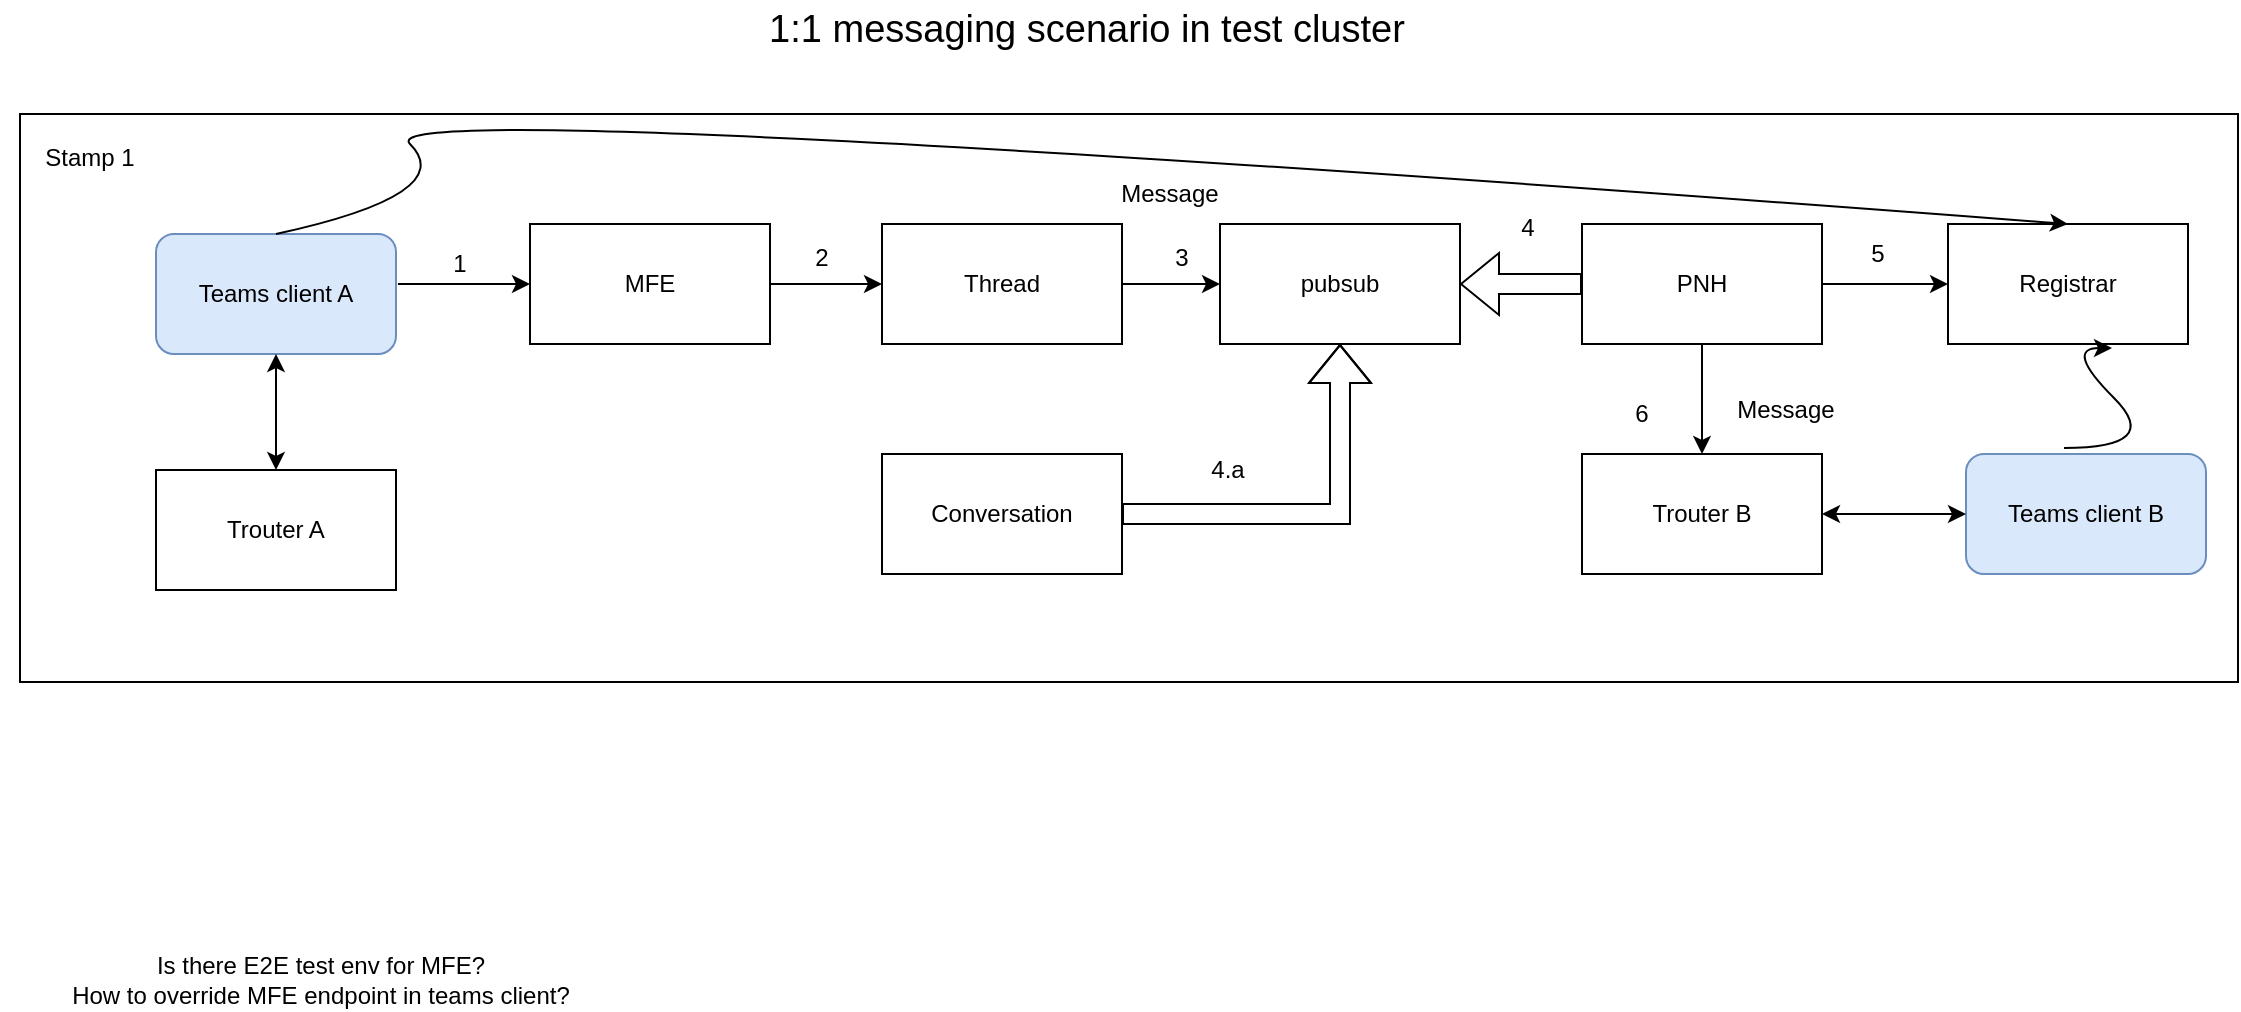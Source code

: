 <mxfile version="24.4.13" type="github">
  <diagram name="Page-1" id="89X0OO9_uZhQcRqU3iFE">
    <mxGraphModel dx="2828" dy="943" grid="0" gridSize="10" guides="1" tooltips="1" connect="1" arrows="1" fold="1" page="1" pageScale="1" pageWidth="1100" pageHeight="850" math="0" shadow="0">
      <root>
        <mxCell id="0" />
        <mxCell id="1" parent="0" />
        <mxCell id="JYjwAP-SkP5F_5M3dpSB-24" value="" style="rounded=0;whiteSpace=wrap;html=1;" vertex="1" parent="1">
          <mxGeometry x="-5" y="247" width="1109" height="284" as="geometry" />
        </mxCell>
        <mxCell id="JYjwAP-SkP5F_5M3dpSB-1" value="Teams client A" style="rounded=1;whiteSpace=wrap;html=1;fillColor=#dae8fc;strokeColor=#6c8ebf;" vertex="1" parent="1">
          <mxGeometry x="63" y="307" width="120" height="60" as="geometry" />
        </mxCell>
        <mxCell id="JYjwAP-SkP5F_5M3dpSB-2" value="Teams client B" style="rounded=1;whiteSpace=wrap;html=1;fillColor=#dae8fc;strokeColor=#6c8ebf;" vertex="1" parent="1">
          <mxGeometry x="968" y="417" width="120" height="60" as="geometry" />
        </mxCell>
        <mxCell id="JYjwAP-SkP5F_5M3dpSB-3" value="MFE" style="rounded=0;whiteSpace=wrap;html=1;" vertex="1" parent="1">
          <mxGeometry x="250" y="302" width="120" height="60" as="geometry" />
        </mxCell>
        <mxCell id="JYjwAP-SkP5F_5M3dpSB-4" value="Thread" style="rounded=0;whiteSpace=wrap;html=1;" vertex="1" parent="1">
          <mxGeometry x="426" y="302" width="120" height="60" as="geometry" />
        </mxCell>
        <mxCell id="JYjwAP-SkP5F_5M3dpSB-5" value="Conversation" style="rounded=0;whiteSpace=wrap;html=1;" vertex="1" parent="1">
          <mxGeometry x="426" y="417" width="120" height="60" as="geometry" />
        </mxCell>
        <mxCell id="JYjwAP-SkP5F_5M3dpSB-6" value="pubsub" style="rounded=0;whiteSpace=wrap;html=1;" vertex="1" parent="1">
          <mxGeometry x="595" y="302" width="120" height="60" as="geometry" />
        </mxCell>
        <mxCell id="JYjwAP-SkP5F_5M3dpSB-7" value="PNH" style="rounded=0;whiteSpace=wrap;html=1;" vertex="1" parent="1">
          <mxGeometry x="776" y="302" width="120" height="60" as="geometry" />
        </mxCell>
        <mxCell id="JYjwAP-SkP5F_5M3dpSB-8" value="Registrar" style="rounded=0;whiteSpace=wrap;html=1;" vertex="1" parent="1">
          <mxGeometry x="959" y="302" width="120" height="60" as="geometry" />
        </mxCell>
        <mxCell id="JYjwAP-SkP5F_5M3dpSB-9" value="Trouter B" style="rounded=0;whiteSpace=wrap;html=1;" vertex="1" parent="1">
          <mxGeometry x="776" y="417" width="120" height="60" as="geometry" />
        </mxCell>
        <mxCell id="JYjwAP-SkP5F_5M3dpSB-10" value="" style="endArrow=classic;startArrow=classic;html=1;rounded=0;exitX=1;exitY=0.5;exitDx=0;exitDy=0;entryX=0;entryY=0.5;entryDx=0;entryDy=0;" edge="1" parent="1" source="JYjwAP-SkP5F_5M3dpSB-9" target="JYjwAP-SkP5F_5M3dpSB-2">
          <mxGeometry width="50" height="50" relative="1" as="geometry">
            <mxPoint x="882" y="539" as="sourcePoint" />
            <mxPoint x="932" y="489" as="targetPoint" />
          </mxGeometry>
        </mxCell>
        <mxCell id="JYjwAP-SkP5F_5M3dpSB-11" value="Trouter A" style="rounded=0;whiteSpace=wrap;html=1;" vertex="1" parent="1">
          <mxGeometry x="63" y="425" width="120" height="60" as="geometry" />
        </mxCell>
        <mxCell id="JYjwAP-SkP5F_5M3dpSB-12" value="" style="endArrow=classic;startArrow=classic;html=1;rounded=0;entryX=0.5;entryY=1;entryDx=0;entryDy=0;exitX=0.5;exitY=0;exitDx=0;exitDy=0;" edge="1" parent="1" source="JYjwAP-SkP5F_5M3dpSB-11" target="JYjwAP-SkP5F_5M3dpSB-1">
          <mxGeometry width="50" height="50" relative="1" as="geometry">
            <mxPoint x="84" y="429" as="sourcePoint" />
            <mxPoint x="134" y="379" as="targetPoint" />
          </mxGeometry>
        </mxCell>
        <mxCell id="JYjwAP-SkP5F_5M3dpSB-13" value="" style="endArrow=classic;html=1;rounded=0;exitX=1.008;exitY=0.417;exitDx=0;exitDy=0;exitPerimeter=0;entryX=0;entryY=0.5;entryDx=0;entryDy=0;" edge="1" parent="1" source="JYjwAP-SkP5F_5M3dpSB-1" target="JYjwAP-SkP5F_5M3dpSB-3">
          <mxGeometry width="50" height="50" relative="1" as="geometry">
            <mxPoint x="217" y="251" as="sourcePoint" />
            <mxPoint x="267" y="201" as="targetPoint" />
          </mxGeometry>
        </mxCell>
        <mxCell id="JYjwAP-SkP5F_5M3dpSB-14" value="" style="endArrow=classic;html=1;rounded=0;exitX=1;exitY=0.5;exitDx=0;exitDy=0;entryX=0;entryY=0.5;entryDx=0;entryDy=0;" edge="1" parent="1" source="JYjwAP-SkP5F_5M3dpSB-3" target="JYjwAP-SkP5F_5M3dpSB-4">
          <mxGeometry width="50" height="50" relative="1" as="geometry">
            <mxPoint x="391" y="287" as="sourcePoint" />
            <mxPoint x="441" y="237" as="targetPoint" />
          </mxGeometry>
        </mxCell>
        <mxCell id="JYjwAP-SkP5F_5M3dpSB-15" value="" style="endArrow=classic;html=1;rounded=0;exitX=1;exitY=0.5;exitDx=0;exitDy=0;" edge="1" parent="1" source="JYjwAP-SkP5F_5M3dpSB-4" target="JYjwAP-SkP5F_5M3dpSB-6">
          <mxGeometry width="50" height="50" relative="1" as="geometry">
            <mxPoint x="605" y="283" as="sourcePoint" />
            <mxPoint x="655" y="233" as="targetPoint" />
          </mxGeometry>
        </mxCell>
        <mxCell id="JYjwAP-SkP5F_5M3dpSB-17" value="" style="endArrow=classic;html=1;rounded=0;exitX=1;exitY=0.5;exitDx=0;exitDy=0;" edge="1" parent="1" source="JYjwAP-SkP5F_5M3dpSB-7" target="JYjwAP-SkP5F_5M3dpSB-8">
          <mxGeometry width="50" height="50" relative="1" as="geometry">
            <mxPoint x="941" y="300" as="sourcePoint" />
            <mxPoint x="991" y="250" as="targetPoint" />
          </mxGeometry>
        </mxCell>
        <mxCell id="JYjwAP-SkP5F_5M3dpSB-18" value="" style="endArrow=classic;html=1;rounded=0;exitX=0.5;exitY=1;exitDx=0;exitDy=0;" edge="1" parent="1" source="JYjwAP-SkP5F_5M3dpSB-7" target="JYjwAP-SkP5F_5M3dpSB-9">
          <mxGeometry width="50" height="50" relative="1" as="geometry">
            <mxPoint x="844" y="635" as="sourcePoint" />
            <mxPoint x="894" y="585" as="targetPoint" />
          </mxGeometry>
        </mxCell>
        <mxCell id="JYjwAP-SkP5F_5M3dpSB-20" value="" style="shape=flexArrow;endArrow=classic;html=1;rounded=0;entryX=1;entryY=0.5;entryDx=0;entryDy=0;" edge="1" parent="1" source="JYjwAP-SkP5F_5M3dpSB-7" target="JYjwAP-SkP5F_5M3dpSB-6">
          <mxGeometry width="50" height="50" relative="1" as="geometry">
            <mxPoint x="711" y="409" as="sourcePoint" />
            <mxPoint x="761" y="359" as="targetPoint" />
          </mxGeometry>
        </mxCell>
        <mxCell id="JYjwAP-SkP5F_5M3dpSB-21" value="" style="shape=flexArrow;endArrow=classic;html=1;rounded=0;exitX=1;exitY=0.5;exitDx=0;exitDy=0;entryX=0.5;entryY=1;entryDx=0;entryDy=0;" edge="1" parent="1" source="JYjwAP-SkP5F_5M3dpSB-5" target="JYjwAP-SkP5F_5M3dpSB-6">
          <mxGeometry width="50" height="50" relative="1" as="geometry">
            <mxPoint x="605" y="461" as="sourcePoint" />
            <mxPoint x="655" y="411" as="targetPoint" />
            <Array as="points">
              <mxPoint x="655" y="447" />
            </Array>
          </mxGeometry>
        </mxCell>
        <mxCell id="JYjwAP-SkP5F_5M3dpSB-22" value="Message" style="text;html=1;align=center;verticalAlign=middle;whiteSpace=wrap;rounded=0;" vertex="1" parent="1">
          <mxGeometry x="540" y="272" width="60" height="30" as="geometry" />
        </mxCell>
        <mxCell id="JYjwAP-SkP5F_5M3dpSB-23" value="Message" style="text;html=1;align=center;verticalAlign=middle;whiteSpace=wrap;rounded=0;" vertex="1" parent="1">
          <mxGeometry x="848" y="380" width="60" height="30" as="geometry" />
        </mxCell>
        <mxCell id="JYjwAP-SkP5F_5M3dpSB-25" value="Is there E2E test env for MFE?&lt;div&gt;How to override MFE endpoint in teams client?&lt;/div&gt;" style="text;html=1;align=center;verticalAlign=middle;whiteSpace=wrap;rounded=0;" vertex="1" parent="1">
          <mxGeometry x="-15" y="665" width="321" height="30" as="geometry" />
        </mxCell>
        <mxCell id="JYjwAP-SkP5F_5M3dpSB-26" value="" style="curved=1;endArrow=classic;html=1;rounded=0;exitX=0.5;exitY=0;exitDx=0;exitDy=0;entryX=0.5;entryY=0;entryDx=0;entryDy=0;" edge="1" parent="1" source="JYjwAP-SkP5F_5M3dpSB-1" target="JYjwAP-SkP5F_5M3dpSB-8">
          <mxGeometry width="50" height="50" relative="1" as="geometry">
            <mxPoint x="165" y="287" as="sourcePoint" />
            <mxPoint x="364" y="193" as="targetPoint" />
            <Array as="points">
              <mxPoint x="215" y="287" />
              <mxPoint x="165" y="237" />
            </Array>
          </mxGeometry>
        </mxCell>
        <mxCell id="JYjwAP-SkP5F_5M3dpSB-27" value="" style="curved=1;endArrow=classic;html=1;rounded=0;" edge="1" parent="1">
          <mxGeometry width="50" height="50" relative="1" as="geometry">
            <mxPoint x="1017" y="414" as="sourcePoint" />
            <mxPoint x="1041" y="364" as="targetPoint" />
            <Array as="points">
              <mxPoint x="1067" y="414" />
              <mxPoint x="1017" y="364" />
            </Array>
          </mxGeometry>
        </mxCell>
        <mxCell id="JYjwAP-SkP5F_5M3dpSB-30" value="1" style="text;html=1;align=center;verticalAlign=middle;whiteSpace=wrap;rounded=0;" vertex="1" parent="1">
          <mxGeometry x="185" y="307" width="60" height="30" as="geometry" />
        </mxCell>
        <mxCell id="JYjwAP-SkP5F_5M3dpSB-31" value="2" style="text;html=1;align=center;verticalAlign=middle;whiteSpace=wrap;rounded=0;" vertex="1" parent="1">
          <mxGeometry x="366" y="304" width="60" height="30" as="geometry" />
        </mxCell>
        <mxCell id="JYjwAP-SkP5F_5M3dpSB-32" value="3" style="text;html=1;align=center;verticalAlign=middle;whiteSpace=wrap;rounded=0;" vertex="1" parent="1">
          <mxGeometry x="546" y="304" width="60" height="30" as="geometry" />
        </mxCell>
        <mxCell id="JYjwAP-SkP5F_5M3dpSB-33" value="4" style="text;html=1;align=center;verticalAlign=middle;whiteSpace=wrap;rounded=0;" vertex="1" parent="1">
          <mxGeometry x="719" y="289" width="60" height="30" as="geometry" />
        </mxCell>
        <mxCell id="JYjwAP-SkP5F_5M3dpSB-34" value="5" style="text;html=1;align=center;verticalAlign=middle;whiteSpace=wrap;rounded=0;" vertex="1" parent="1">
          <mxGeometry x="894" y="302" width="60" height="30" as="geometry" />
        </mxCell>
        <mxCell id="JYjwAP-SkP5F_5M3dpSB-35" value="6" style="text;html=1;align=center;verticalAlign=middle;whiteSpace=wrap;rounded=0;" vertex="1" parent="1">
          <mxGeometry x="776" y="382" width="60" height="30" as="geometry" />
        </mxCell>
        <mxCell id="JYjwAP-SkP5F_5M3dpSB-36" value="4.a" style="text;html=1;align=center;verticalAlign=middle;whiteSpace=wrap;rounded=0;" vertex="1" parent="1">
          <mxGeometry x="569" y="410" width="60" height="30" as="geometry" />
        </mxCell>
        <mxCell id="JYjwAP-SkP5F_5M3dpSB-37" value="&lt;font style=&quot;font-size: 19px;&quot;&gt;1:1 messaging scenario in test cluster&lt;/font&gt;" style="text;html=1;align=center;verticalAlign=middle;whiteSpace=wrap;rounded=0;" vertex="1" parent="1">
          <mxGeometry x="345" y="190" width="367" height="30" as="geometry" />
        </mxCell>
        <mxCell id="JYjwAP-SkP5F_5M3dpSB-39" value="Stamp 1" style="text;html=1;align=center;verticalAlign=middle;whiteSpace=wrap;rounded=0;" vertex="1" parent="1">
          <mxGeometry y="254" width="60" height="30" as="geometry" />
        </mxCell>
      </root>
    </mxGraphModel>
  </diagram>
</mxfile>
